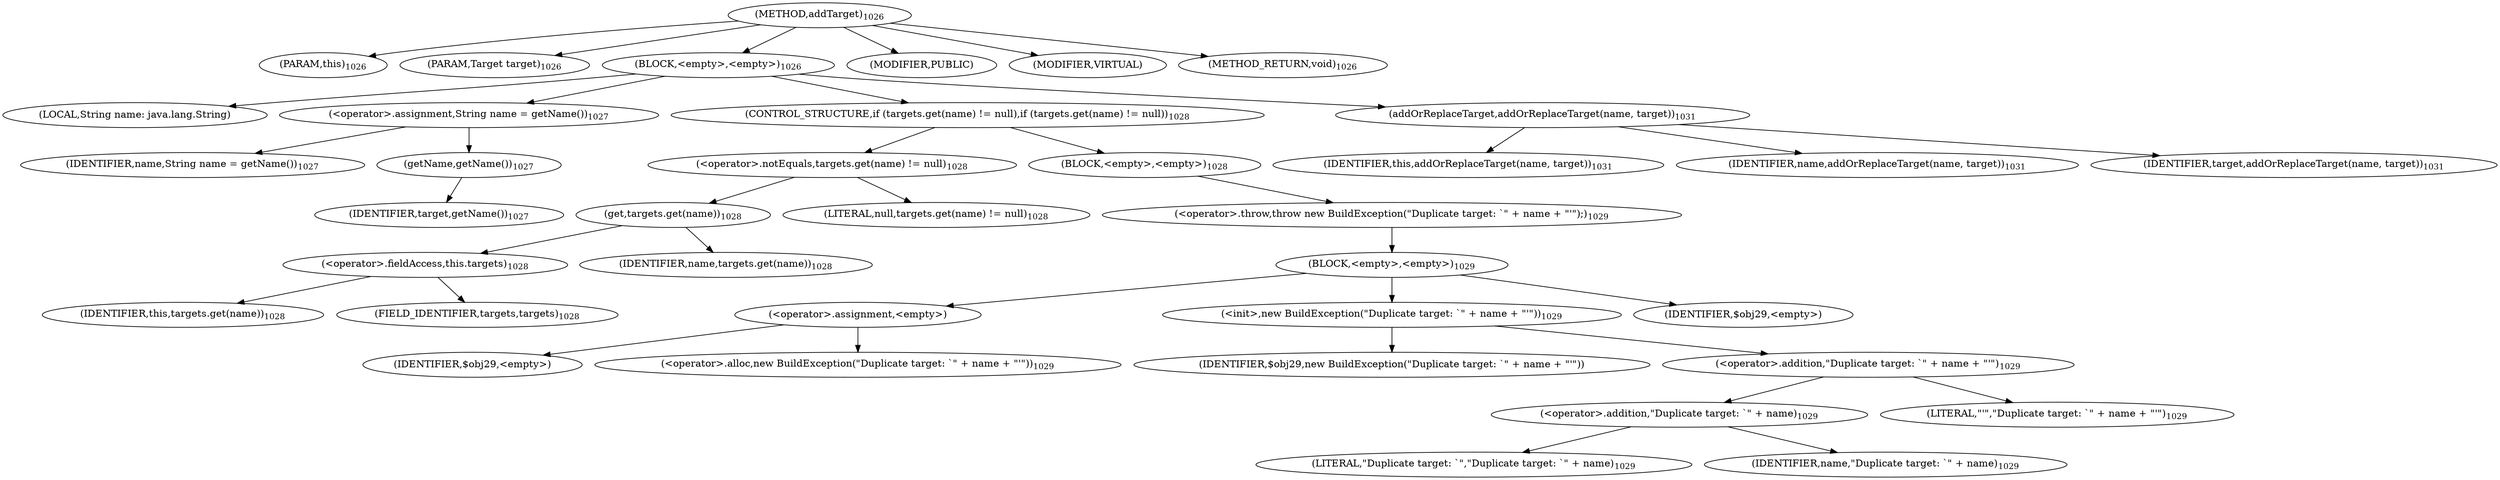 digraph "addTarget" {  
"1866" [label = <(METHOD,addTarget)<SUB>1026</SUB>> ]
"85" [label = <(PARAM,this)<SUB>1026</SUB>> ]
"1867" [label = <(PARAM,Target target)<SUB>1026</SUB>> ]
"1868" [label = <(BLOCK,&lt;empty&gt;,&lt;empty&gt;)<SUB>1026</SUB>> ]
"1869" [label = <(LOCAL,String name: java.lang.String)> ]
"1870" [label = <(&lt;operator&gt;.assignment,String name = getName())<SUB>1027</SUB>> ]
"1871" [label = <(IDENTIFIER,name,String name = getName())<SUB>1027</SUB>> ]
"1872" [label = <(getName,getName())<SUB>1027</SUB>> ]
"1873" [label = <(IDENTIFIER,target,getName())<SUB>1027</SUB>> ]
"1874" [label = <(CONTROL_STRUCTURE,if (targets.get(name) != null),if (targets.get(name) != null))<SUB>1028</SUB>> ]
"1875" [label = <(&lt;operator&gt;.notEquals,targets.get(name) != null)<SUB>1028</SUB>> ]
"1876" [label = <(get,targets.get(name))<SUB>1028</SUB>> ]
"1877" [label = <(&lt;operator&gt;.fieldAccess,this.targets)<SUB>1028</SUB>> ]
"1878" [label = <(IDENTIFIER,this,targets.get(name))<SUB>1028</SUB>> ]
"1879" [label = <(FIELD_IDENTIFIER,targets,targets)<SUB>1028</SUB>> ]
"1880" [label = <(IDENTIFIER,name,targets.get(name))<SUB>1028</SUB>> ]
"1881" [label = <(LITERAL,null,targets.get(name) != null)<SUB>1028</SUB>> ]
"1882" [label = <(BLOCK,&lt;empty&gt;,&lt;empty&gt;)<SUB>1028</SUB>> ]
"1883" [label = <(&lt;operator&gt;.throw,throw new BuildException(&quot;Duplicate target: `&quot; + name + &quot;'&quot;);)<SUB>1029</SUB>> ]
"1884" [label = <(BLOCK,&lt;empty&gt;,&lt;empty&gt;)<SUB>1029</SUB>> ]
"1885" [label = <(&lt;operator&gt;.assignment,&lt;empty&gt;)> ]
"1886" [label = <(IDENTIFIER,$obj29,&lt;empty&gt;)> ]
"1887" [label = <(&lt;operator&gt;.alloc,new BuildException(&quot;Duplicate target: `&quot; + name + &quot;'&quot;))<SUB>1029</SUB>> ]
"1888" [label = <(&lt;init&gt;,new BuildException(&quot;Duplicate target: `&quot; + name + &quot;'&quot;))<SUB>1029</SUB>> ]
"1889" [label = <(IDENTIFIER,$obj29,new BuildException(&quot;Duplicate target: `&quot; + name + &quot;'&quot;))> ]
"1890" [label = <(&lt;operator&gt;.addition,&quot;Duplicate target: `&quot; + name + &quot;'&quot;)<SUB>1029</SUB>> ]
"1891" [label = <(&lt;operator&gt;.addition,&quot;Duplicate target: `&quot; + name)<SUB>1029</SUB>> ]
"1892" [label = <(LITERAL,&quot;Duplicate target: `&quot;,&quot;Duplicate target: `&quot; + name)<SUB>1029</SUB>> ]
"1893" [label = <(IDENTIFIER,name,&quot;Duplicate target: `&quot; + name)<SUB>1029</SUB>> ]
"1894" [label = <(LITERAL,&quot;'&quot;,&quot;Duplicate target: `&quot; + name + &quot;'&quot;)<SUB>1029</SUB>> ]
"1895" [label = <(IDENTIFIER,$obj29,&lt;empty&gt;)> ]
"1896" [label = <(addOrReplaceTarget,addOrReplaceTarget(name, target))<SUB>1031</SUB>> ]
"84" [label = <(IDENTIFIER,this,addOrReplaceTarget(name, target))<SUB>1031</SUB>> ]
"1897" [label = <(IDENTIFIER,name,addOrReplaceTarget(name, target))<SUB>1031</SUB>> ]
"1898" [label = <(IDENTIFIER,target,addOrReplaceTarget(name, target))<SUB>1031</SUB>> ]
"1899" [label = <(MODIFIER,PUBLIC)> ]
"1900" [label = <(MODIFIER,VIRTUAL)> ]
"1901" [label = <(METHOD_RETURN,void)<SUB>1026</SUB>> ]
  "1866" -> "85" 
  "1866" -> "1867" 
  "1866" -> "1868" 
  "1866" -> "1899" 
  "1866" -> "1900" 
  "1866" -> "1901" 
  "1868" -> "1869" 
  "1868" -> "1870" 
  "1868" -> "1874" 
  "1868" -> "1896" 
  "1870" -> "1871" 
  "1870" -> "1872" 
  "1872" -> "1873" 
  "1874" -> "1875" 
  "1874" -> "1882" 
  "1875" -> "1876" 
  "1875" -> "1881" 
  "1876" -> "1877" 
  "1876" -> "1880" 
  "1877" -> "1878" 
  "1877" -> "1879" 
  "1882" -> "1883" 
  "1883" -> "1884" 
  "1884" -> "1885" 
  "1884" -> "1888" 
  "1884" -> "1895" 
  "1885" -> "1886" 
  "1885" -> "1887" 
  "1888" -> "1889" 
  "1888" -> "1890" 
  "1890" -> "1891" 
  "1890" -> "1894" 
  "1891" -> "1892" 
  "1891" -> "1893" 
  "1896" -> "84" 
  "1896" -> "1897" 
  "1896" -> "1898" 
}
